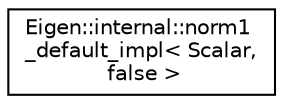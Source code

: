 digraph "Graphical Class Hierarchy"
{
  edge [fontname="Helvetica",fontsize="10",labelfontname="Helvetica",labelfontsize="10"];
  node [fontname="Helvetica",fontsize="10",shape=record];
  rankdir="LR";
  Node1 [label="Eigen::internal::norm1\l_default_impl\< Scalar,\l false \>",height=0.2,width=0.4,color="black", fillcolor="white", style="filled",URL="$struct_eigen_1_1internal_1_1norm1__default__impl_3_01_scalar_00_01false_01_4.html"];
}
